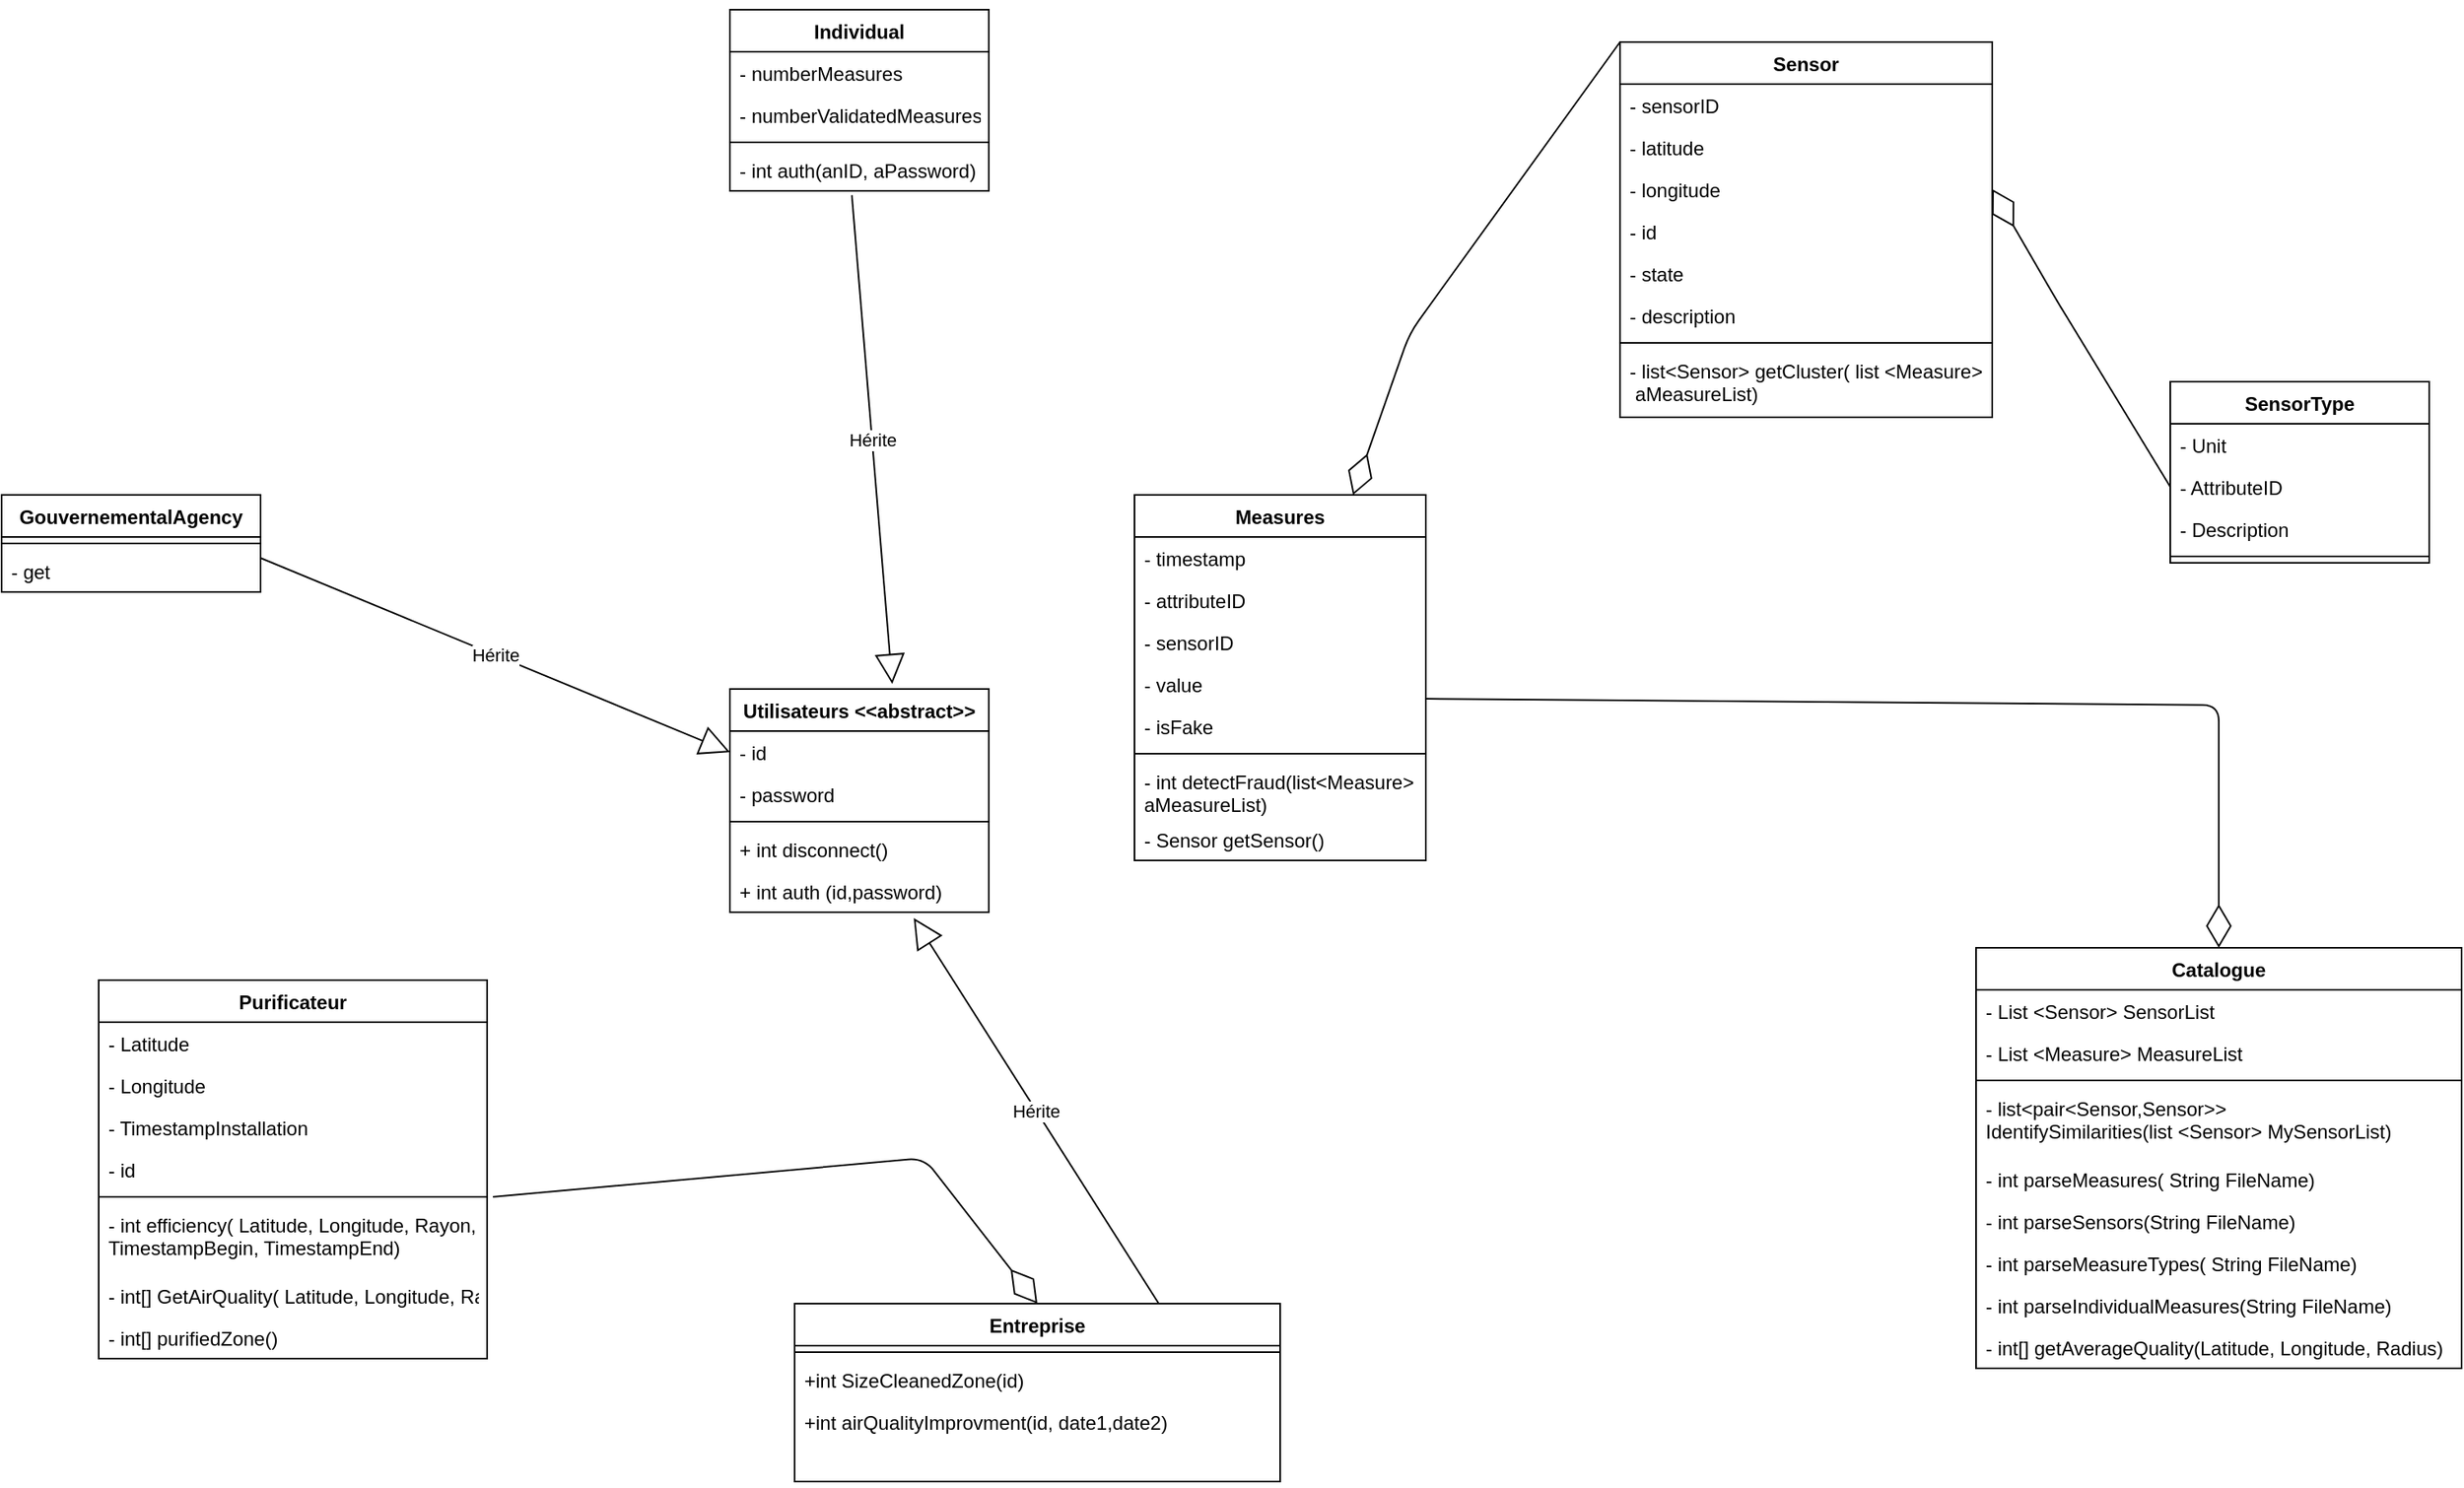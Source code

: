 <mxfile version="12.9.14" type="google"><diagram id="bp_eitCKqnHdiubPb1Dc" name="Page-1"><mxGraphModel dx="1577" dy="985" grid="1" gridSize="10" guides="1" tooltips="1" connect="1" arrows="1" fold="1" page="1" pageScale="1" pageWidth="827" pageHeight="1169" math="0" shadow="0"><root><mxCell id="0"/><mxCell id="1" parent="0"/><mxCell id="YsjF_TNWnnXcdSiu7Til-5" value="GouvernementalAgency" style="swimlane;fontStyle=1;align=center;verticalAlign=top;childLayout=stackLayout;horizontal=1;startSize=26;horizontalStack=0;resizeParent=1;resizeParentMax=0;resizeLast=0;collapsible=1;marginBottom=0;" parent="1" vertex="1"><mxGeometry x="10" y="340" width="160" height="60" as="geometry"/></mxCell><mxCell id="YsjF_TNWnnXcdSiu7Til-7" value="" style="line;strokeWidth=1;fillColor=none;align=left;verticalAlign=middle;spacingTop=-1;spacingLeft=3;spacingRight=3;rotatable=0;labelPosition=right;points=[];portConstraint=eastwest;" parent="YsjF_TNWnnXcdSiu7Til-5" vertex="1"><mxGeometry y="26" width="160" height="8" as="geometry"/></mxCell><mxCell id="YsjF_TNWnnXcdSiu7Til-8" value="- get" style="text;strokeColor=none;fillColor=none;align=left;verticalAlign=top;spacingLeft=4;spacingRight=4;overflow=hidden;rotatable=0;points=[[0,0.5],[1,0.5]];portConstraint=eastwest;" parent="YsjF_TNWnnXcdSiu7Til-5" vertex="1"><mxGeometry y="34" width="160" height="26" as="geometry"/></mxCell><mxCell id="YsjF_TNWnnXcdSiu7Til-17" value="Sensor" style="swimlane;fontStyle=1;align=center;verticalAlign=top;childLayout=stackLayout;horizontal=1;startSize=26;horizontalStack=0;resizeParent=1;resizeParentMax=0;resizeLast=0;collapsible=1;marginBottom=0;" parent="1" vertex="1"><mxGeometry x="1010" y="60" width="230" height="232" as="geometry"/></mxCell><mxCell id="YsjF_TNWnnXcdSiu7Til-34" value="- sensorID" style="text;strokeColor=none;fillColor=none;align=left;verticalAlign=top;spacingLeft=4;spacingRight=4;overflow=hidden;rotatable=0;points=[[0,0.5],[1,0.5]];portConstraint=eastwest;" parent="YsjF_TNWnnXcdSiu7Til-17" vertex="1"><mxGeometry y="26" width="230" height="26" as="geometry"/></mxCell><mxCell id="YsjF_TNWnnXcdSiu7Til-18" value="- latitude" style="text;strokeColor=none;fillColor=none;align=left;verticalAlign=top;spacingLeft=4;spacingRight=4;overflow=hidden;rotatable=0;points=[[0,0.5],[1,0.5]];portConstraint=eastwest;" parent="YsjF_TNWnnXcdSiu7Til-17" vertex="1"><mxGeometry y="52" width="230" height="26" as="geometry"/></mxCell><mxCell id="YsjF_TNWnnXcdSiu7Til-35" value="- longitude" style="text;strokeColor=none;fillColor=none;align=left;verticalAlign=top;spacingLeft=4;spacingRight=4;overflow=hidden;rotatable=0;points=[[0,0.5],[1,0.5]];portConstraint=eastwest;" parent="YsjF_TNWnnXcdSiu7Til-17" vertex="1"><mxGeometry y="78" width="230" height="26" as="geometry"/></mxCell><mxCell id="W8MEau5HOGSzYhjXshuA-9" value="- id" style="text;strokeColor=none;fillColor=none;align=left;verticalAlign=top;spacingLeft=4;spacingRight=4;overflow=hidden;rotatable=0;points=[[0,0.5],[1,0.5]];portConstraint=eastwest;" vertex="1" parent="YsjF_TNWnnXcdSiu7Til-17"><mxGeometry y="104" width="230" height="26" as="geometry"/></mxCell><mxCell id="W8MEau5HOGSzYhjXshuA-10" value="- state" style="text;strokeColor=none;fillColor=none;align=left;verticalAlign=top;spacingLeft=4;spacingRight=4;overflow=hidden;rotatable=0;points=[[0,0.5],[1,0.5]];portConstraint=eastwest;" vertex="1" parent="YsjF_TNWnnXcdSiu7Til-17"><mxGeometry y="130" width="230" height="26" as="geometry"/></mxCell><mxCell id="YsjF_TNWnnXcdSiu7Til-36" value="- description" style="text;strokeColor=none;fillColor=none;align=left;verticalAlign=top;spacingLeft=4;spacingRight=4;overflow=hidden;rotatable=0;points=[[0,0.5],[1,0.5]];portConstraint=eastwest;" parent="YsjF_TNWnnXcdSiu7Til-17" vertex="1"><mxGeometry y="156" width="230" height="26" as="geometry"/></mxCell><mxCell id="YsjF_TNWnnXcdSiu7Til-19" value="" style="line;strokeWidth=1;fillColor=none;align=left;verticalAlign=middle;spacingTop=-1;spacingLeft=3;spacingRight=3;rotatable=0;labelPosition=right;points=[];portConstraint=eastwest;" parent="YsjF_TNWnnXcdSiu7Til-17" vertex="1"><mxGeometry y="182" width="230" height="8" as="geometry"/></mxCell><mxCell id="YsjF_TNWnnXcdSiu7Til-20" value="- list&lt;Sensor&gt; getCluster( list &lt;Measure&gt;&#10; aMeasureList)" style="text;strokeColor=none;fillColor=none;align=left;verticalAlign=top;spacingLeft=4;spacingRight=4;overflow=hidden;rotatable=0;points=[[0,0.5],[1,0.5]];portConstraint=eastwest;" parent="YsjF_TNWnnXcdSiu7Til-17" vertex="1"><mxGeometry y="190" width="230" height="42" as="geometry"/></mxCell><mxCell id="YsjF_TNWnnXcdSiu7Til-9" value="Purificateur" style="swimlane;fontStyle=1;align=center;verticalAlign=top;childLayout=stackLayout;horizontal=1;startSize=26;horizontalStack=0;resizeParent=1;resizeParentMax=0;resizeLast=0;collapsible=1;marginBottom=0;" parent="1" vertex="1"><mxGeometry x="70" y="640" width="240" height="234" as="geometry"/></mxCell><mxCell id="YsjF_TNWnnXcdSiu7Til-10" value="- Latitude" style="text;strokeColor=none;fillColor=none;align=left;verticalAlign=top;spacingLeft=4;spacingRight=4;overflow=hidden;rotatable=0;points=[[0,0.5],[1,0.5]];portConstraint=eastwest;" parent="YsjF_TNWnnXcdSiu7Til-9" vertex="1"><mxGeometry y="26" width="240" height="26" as="geometry"/></mxCell><mxCell id="YsjF_TNWnnXcdSiu7Til-48" value="- Longitude" style="text;strokeColor=none;fillColor=none;align=left;verticalAlign=top;spacingLeft=4;spacingRight=4;overflow=hidden;rotatable=0;points=[[0,0.5],[1,0.5]];portConstraint=eastwest;" parent="YsjF_TNWnnXcdSiu7Til-9" vertex="1"><mxGeometry y="52" width="240" height="26" as="geometry"/></mxCell><mxCell id="wRNCiJUrZdEXq9B-wBUc-8" value="- TimestampInstallation" style="text;strokeColor=none;fillColor=none;align=left;verticalAlign=top;spacingLeft=4;spacingRight=4;overflow=hidden;rotatable=0;points=[[0,0.5],[1,0.5]];portConstraint=eastwest;" parent="YsjF_TNWnnXcdSiu7Til-9" vertex="1"><mxGeometry y="78" width="240" height="26" as="geometry"/></mxCell><mxCell id="W8MEau5HOGSzYhjXshuA-1" value="- id " style="text;strokeColor=none;fillColor=none;align=left;verticalAlign=top;spacingLeft=4;spacingRight=4;overflow=hidden;rotatable=0;points=[[0,0.5],[1,0.5]];portConstraint=eastwest;" vertex="1" parent="YsjF_TNWnnXcdSiu7Til-9"><mxGeometry y="104" width="240" height="26" as="geometry"/></mxCell><mxCell id="YsjF_TNWnnXcdSiu7Til-11" value="" style="line;strokeWidth=1;fillColor=none;align=left;verticalAlign=middle;spacingTop=-1;spacingLeft=3;spacingRight=3;rotatable=0;labelPosition=right;points=[];portConstraint=eastwest;" parent="YsjF_TNWnnXcdSiu7Til-9" vertex="1"><mxGeometry y="130" width="240" height="8" as="geometry"/></mxCell><mxCell id="YsjF_TNWnnXcdSiu7Til-12" value="- int efficiency( Latitude, Longitude, Rayon, &#10;TimestampBegin, TimestampEnd)" style="text;strokeColor=none;fillColor=none;align=left;verticalAlign=top;spacingLeft=4;spacingRight=4;overflow=hidden;rotatable=0;points=[[0,0.5],[1,0.5]];portConstraint=eastwest;" parent="YsjF_TNWnnXcdSiu7Til-9" vertex="1"><mxGeometry y="138" width="240" height="44" as="geometry"/></mxCell><mxCell id="YsjF_TNWnnXcdSiu7Til-61" value="- int[] GetAirQuality( Latitude, Longitude, Radius)" style="text;strokeColor=none;fillColor=none;align=left;verticalAlign=top;spacingLeft=4;spacingRight=4;overflow=hidden;rotatable=0;points=[[0,0.5],[1,0.5]];portConstraint=eastwest;" parent="YsjF_TNWnnXcdSiu7Til-9" vertex="1"><mxGeometry y="182" width="240" height="26" as="geometry"/></mxCell><mxCell id="wRNCiJUrZdEXq9B-wBUc-7" value="- int[] purifiedZone()" style="text;strokeColor=none;fillColor=none;align=left;verticalAlign=top;spacingLeft=4;spacingRight=4;overflow=hidden;rotatable=0;points=[[0,0.5],[1,0.5]];portConstraint=eastwest;" parent="YsjF_TNWnnXcdSiu7Til-9" vertex="1"><mxGeometry y="208" width="240" height="26" as="geometry"/></mxCell><mxCell id="YsjF_TNWnnXcdSiu7Til-27" value="Measures" style="swimlane;fontStyle=1;align=center;verticalAlign=top;childLayout=stackLayout;horizontal=1;startSize=26;horizontalStack=0;resizeParent=1;resizeParentMax=0;resizeLast=0;collapsible=1;marginBottom=0;" parent="1" vertex="1"><mxGeometry x="710" y="340" width="180" height="226" as="geometry"/></mxCell><mxCell id="YsjF_TNWnnXcdSiu7Til-31" value="- timestamp" style="text;strokeColor=none;fillColor=none;align=left;verticalAlign=top;spacingLeft=4;spacingRight=4;overflow=hidden;rotatable=0;points=[[0,0.5],[1,0.5]];portConstraint=eastwest;" parent="YsjF_TNWnnXcdSiu7Til-27" vertex="1"><mxGeometry y="26" width="180" height="26" as="geometry"/></mxCell><mxCell id="YsjF_TNWnnXcdSiu7Til-32" value="- attributeID" style="text;strokeColor=none;fillColor=none;align=left;verticalAlign=top;spacingLeft=4;spacingRight=4;overflow=hidden;rotatable=0;points=[[0,0.5],[1,0.5]];portConstraint=eastwest;" parent="YsjF_TNWnnXcdSiu7Til-27" vertex="1"><mxGeometry y="52" width="180" height="26" as="geometry"/></mxCell><mxCell id="YsjF_TNWnnXcdSiu7Til-28" value="- sensorID" style="text;strokeColor=none;fillColor=none;align=left;verticalAlign=top;spacingLeft=4;spacingRight=4;overflow=hidden;rotatable=0;points=[[0,0.5],[1,0.5]];portConstraint=eastwest;" parent="YsjF_TNWnnXcdSiu7Til-27" vertex="1"><mxGeometry y="78" width="180" height="26" as="geometry"/></mxCell><mxCell id="YsjF_TNWnnXcdSiu7Til-33" value="- value" style="text;strokeColor=none;fillColor=none;align=left;verticalAlign=top;spacingLeft=4;spacingRight=4;overflow=hidden;rotatable=0;points=[[0,0.5],[1,0.5]];portConstraint=eastwest;" parent="YsjF_TNWnnXcdSiu7Til-27" vertex="1"><mxGeometry y="104" width="180" height="26" as="geometry"/></mxCell><mxCell id="YsjF_TNWnnXcdSiu7Til-62" value="- isFake" style="text;strokeColor=none;fillColor=none;align=left;verticalAlign=top;spacingLeft=4;spacingRight=4;overflow=hidden;rotatable=0;points=[[0,0.5],[1,0.5]];portConstraint=eastwest;" parent="YsjF_TNWnnXcdSiu7Til-27" vertex="1"><mxGeometry y="130" width="180" height="26" as="geometry"/></mxCell><mxCell id="YsjF_TNWnnXcdSiu7Til-29" value="" style="line;strokeWidth=1;fillColor=none;align=left;verticalAlign=middle;spacingTop=-1;spacingLeft=3;spacingRight=3;rotatable=0;labelPosition=right;points=[];portConstraint=eastwest;" parent="YsjF_TNWnnXcdSiu7Til-27" vertex="1"><mxGeometry y="156" width="180" height="8" as="geometry"/></mxCell><mxCell id="YsjF_TNWnnXcdSiu7Til-30" value="- int detectFraud(list&lt;Measure&gt;&#10;aMeasureList)" style="text;strokeColor=none;fillColor=none;align=left;verticalAlign=top;spacingLeft=4;spacingRight=4;overflow=hidden;rotatable=0;points=[[0,0.5],[1,0.5]];portConstraint=eastwest;" parent="YsjF_TNWnnXcdSiu7Til-27" vertex="1"><mxGeometry y="164" width="180" height="36" as="geometry"/></mxCell><mxCell id="wRNCiJUrZdEXq9B-wBUc-11" value="- Sensor getSensor()" style="text;strokeColor=none;fillColor=none;align=left;verticalAlign=top;spacingLeft=4;spacingRight=4;overflow=hidden;rotatable=0;points=[[0,0.5],[1,0.5]];portConstraint=eastwest;" parent="YsjF_TNWnnXcdSiu7Til-27" vertex="1"><mxGeometry y="200" width="180" height="26" as="geometry"/></mxCell><mxCell id="YsjF_TNWnnXcdSiu7Til-52" value="Catalogue" style="swimlane;fontStyle=1;align=center;verticalAlign=top;childLayout=stackLayout;horizontal=1;startSize=26;horizontalStack=0;resizeParent=1;resizeParentMax=0;resizeLast=0;collapsible=1;marginBottom=0;" parent="1" vertex="1"><mxGeometry x="1230" y="620" width="300" height="260" as="geometry"/></mxCell><mxCell id="YsjF_TNWnnXcdSiu7Til-60" value="- List &lt;Sensor&gt; SensorList" style="text;strokeColor=none;fillColor=none;align=left;verticalAlign=top;spacingLeft=4;spacingRight=4;overflow=hidden;rotatable=0;points=[[0,0.5],[1,0.5]];portConstraint=eastwest;" parent="YsjF_TNWnnXcdSiu7Til-52" vertex="1"><mxGeometry y="26" width="300" height="26" as="geometry"/></mxCell><mxCell id="YsjF_TNWnnXcdSiu7Til-59" value="- List &lt;Measure&gt; MeasureList" style="text;strokeColor=none;fillColor=none;align=left;verticalAlign=top;spacingLeft=4;spacingRight=4;overflow=hidden;rotatable=0;points=[[0,0.5],[1,0.5]];portConstraint=eastwest;" parent="YsjF_TNWnnXcdSiu7Til-52" vertex="1"><mxGeometry y="52" width="300" height="26" as="geometry"/></mxCell><mxCell id="YsjF_TNWnnXcdSiu7Til-54" value="" style="line;strokeWidth=1;fillColor=none;align=left;verticalAlign=middle;spacingTop=-1;spacingLeft=3;spacingRight=3;rotatable=0;labelPosition=right;points=[];portConstraint=eastwest;" parent="YsjF_TNWnnXcdSiu7Til-52" vertex="1"><mxGeometry y="78" width="300" height="8" as="geometry"/></mxCell><mxCell id="YsjF_TNWnnXcdSiu7Til-56" value="- list&lt;pair&lt;Sensor,Sensor&gt;&gt; &#10;IdentifySimilarities(list &lt;Sensor&gt; MySensorList)&#10;" style="text;strokeColor=none;fillColor=none;align=left;verticalAlign=top;spacingLeft=4;spacingRight=4;overflow=hidden;rotatable=0;points=[[0,0.5],[1,0.5]];portConstraint=eastwest;" parent="YsjF_TNWnnXcdSiu7Til-52" vertex="1"><mxGeometry y="86" width="300" height="44" as="geometry"/></mxCell><mxCell id="wRNCiJUrZdEXq9B-wBUc-2" value="- int parseMeasures( String FileName)" style="text;strokeColor=none;fillColor=none;align=left;verticalAlign=top;spacingLeft=4;spacingRight=4;overflow=hidden;rotatable=0;points=[[0,0.5],[1,0.5]];portConstraint=eastwest;" parent="YsjF_TNWnnXcdSiu7Til-52" vertex="1"><mxGeometry y="130" width="300" height="26" as="geometry"/></mxCell><mxCell id="wRNCiJUrZdEXq9B-wBUc-1" value="- int parseSensors(String FileName)" style="text;strokeColor=none;fillColor=none;align=left;verticalAlign=top;spacingLeft=4;spacingRight=4;overflow=hidden;rotatable=0;points=[[0,0.5],[1,0.5]];portConstraint=eastwest;" parent="YsjF_TNWnnXcdSiu7Til-52" vertex="1"><mxGeometry y="156" width="300" height="26" as="geometry"/></mxCell><mxCell id="wRNCiJUrZdEXq9B-wBUc-3" value="- int parseMeasureTypes( String FileName)" style="text;strokeColor=none;fillColor=none;align=left;verticalAlign=top;spacingLeft=4;spacingRight=4;overflow=hidden;rotatable=0;points=[[0,0.5],[1,0.5]];portConstraint=eastwest;" parent="YsjF_TNWnnXcdSiu7Til-52" vertex="1"><mxGeometry y="182" width="300" height="26" as="geometry"/></mxCell><mxCell id="wRNCiJUrZdEXq9B-wBUc-4" value="- int parseIndividualMeasures(String FileName)" style="text;strokeColor=none;fillColor=none;align=left;verticalAlign=top;spacingLeft=4;spacingRight=4;overflow=hidden;rotatable=0;points=[[0,0.5],[1,0.5]];portConstraint=eastwest;" parent="YsjF_TNWnnXcdSiu7Til-52" vertex="1"><mxGeometry y="208" width="300" height="26" as="geometry"/></mxCell><mxCell id="wRNCiJUrZdEXq9B-wBUc-10" value="- int[] getAverageQuality(Latitude, Longitude, Radius)" style="text;strokeColor=none;fillColor=none;align=left;verticalAlign=top;spacingLeft=4;spacingRight=4;overflow=hidden;rotatable=0;points=[[0,0.5],[1,0.5]];portConstraint=eastwest;" parent="YsjF_TNWnnXcdSiu7Til-52" vertex="1"><mxGeometry y="234" width="300" height="26" as="geometry"/></mxCell><mxCell id="YsjF_TNWnnXcdSiu7Til-37" value="SensorType" style="swimlane;fontStyle=1;align=center;verticalAlign=top;childLayout=stackLayout;horizontal=1;startSize=26;horizontalStack=0;resizeParent=1;resizeParentMax=0;resizeLast=0;collapsible=1;marginBottom=0;" parent="1" vertex="1"><mxGeometry x="1350" y="270" width="160" height="112" as="geometry"/></mxCell><mxCell id="YsjF_TNWnnXcdSiu7Til-41" value="- Unit" style="text;strokeColor=none;fillColor=none;align=left;verticalAlign=top;spacingLeft=4;spacingRight=4;overflow=hidden;rotatable=0;points=[[0,0.5],[1,0.5]];portConstraint=eastwest;" parent="YsjF_TNWnnXcdSiu7Til-37" vertex="1"><mxGeometry y="26" width="160" height="26" as="geometry"/></mxCell><mxCell id="YsjF_TNWnnXcdSiu7Til-38" value="- AttributeID" style="text;strokeColor=none;fillColor=none;align=left;verticalAlign=top;spacingLeft=4;spacingRight=4;overflow=hidden;rotatable=0;points=[[0,0.5],[1,0.5]];portConstraint=eastwest;" parent="YsjF_TNWnnXcdSiu7Til-37" vertex="1"><mxGeometry y="52" width="160" height="26" as="geometry"/></mxCell><mxCell id="YsjF_TNWnnXcdSiu7Til-42" value="- Description" style="text;strokeColor=none;fillColor=none;align=left;verticalAlign=top;spacingLeft=4;spacingRight=4;overflow=hidden;rotatable=0;points=[[0,0.5],[1,0.5]];portConstraint=eastwest;" parent="YsjF_TNWnnXcdSiu7Til-37" vertex="1"><mxGeometry y="78" width="160" height="26" as="geometry"/></mxCell><mxCell id="YsjF_TNWnnXcdSiu7Til-39" value="" style="line;strokeWidth=1;fillColor=none;align=left;verticalAlign=middle;spacingTop=-1;spacingLeft=3;spacingRight=3;rotatable=0;labelPosition=right;points=[];portConstraint=eastwest;" parent="YsjF_TNWnnXcdSiu7Til-37" vertex="1"><mxGeometry y="104" width="160" height="8" as="geometry"/></mxCell><mxCell id="dYyR06qIS0QYPmb-mA0--11" value="Entreprise" style="swimlane;fontStyle=1;align=center;verticalAlign=top;childLayout=stackLayout;horizontal=1;startSize=26;horizontalStack=0;resizeParent=1;resizeParentMax=0;resizeLast=0;collapsible=1;marginBottom=0;" parent="1" vertex="1"><mxGeometry x="500" y="840" width="300" height="110" as="geometry"/></mxCell><mxCell id="dYyR06qIS0QYPmb-mA0--13" value="" style="line;strokeWidth=1;fillColor=none;align=left;verticalAlign=middle;spacingTop=-1;spacingLeft=3;spacingRight=3;rotatable=0;labelPosition=right;points=[];portConstraint=eastwest;" parent="dYyR06qIS0QYPmb-mA0--11" vertex="1"><mxGeometry y="26" width="300" height="8" as="geometry"/></mxCell><mxCell id="dYyR06qIS0QYPmb-mA0--14" value="+int SizeCleanedZone(id) " style="text;strokeColor=none;fillColor=none;align=left;verticalAlign=top;spacingLeft=4;spacingRight=4;overflow=hidden;rotatable=0;points=[[0,0.5],[1,0.5]];portConstraint=eastwest;" parent="dYyR06qIS0QYPmb-mA0--11" vertex="1"><mxGeometry y="34" width="300" height="26" as="geometry"/></mxCell><mxCell id="W8MEau5HOGSzYhjXshuA-3" value="+int airQualityImprovment(id, date1,date2)" style="text;strokeColor=none;fillColor=none;align=left;verticalAlign=top;spacingLeft=4;spacingRight=4;overflow=hidden;rotatable=0;points=[[0,0.5],[1,0.5]];portConstraint=eastwest;" vertex="1" parent="dYyR06qIS0QYPmb-mA0--11"><mxGeometry y="60" width="300" height="50" as="geometry"/></mxCell><mxCell id="dYyR06qIS0QYPmb-mA0--19" value="" style="endArrow=diamondThin;endFill=0;endSize=24;html=1;exitX=1.015;exitY=-0.091;exitDx=0;exitDy=0;exitPerimeter=0;entryX=0.5;entryY=0;entryDx=0;entryDy=0;" parent="1" source="YsjF_TNWnnXcdSiu7Til-12" target="dYyR06qIS0QYPmb-mA0--11" edge="1"><mxGeometry width="160" relative="1" as="geometry"><mxPoint x="380" y="750" as="sourcePoint"/><mxPoint x="540" y="750" as="targetPoint"/><Array as="points"><mxPoint x="580" y="750"/></Array></mxGeometry></mxCell><mxCell id="dYyR06qIS0QYPmb-mA0--10" value="" style="endArrow=diamondThin;endFill=0;endSize=24;html=1;entryX=0.5;entryY=0;entryDx=0;entryDy=0;" parent="1" target="YsjF_TNWnnXcdSiu7Til-52" edge="1"><mxGeometry width="160" relative="1" as="geometry"><mxPoint x="890" y="466" as="sourcePoint"/><mxPoint x="907" y="780.0" as="targetPoint"/><Array as="points"><mxPoint x="1380" y="470"/></Array></mxGeometry></mxCell><mxCell id="dYyR06qIS0QYPmb-mA0--20" value="" style="endArrow=diamondThin;endFill=0;endSize=24;html=1;entryX=0.75;entryY=0;entryDx=0;entryDy=0;exitX=0;exitY=0;exitDx=0;exitDy=0;" parent="1" source="YsjF_TNWnnXcdSiu7Til-17" target="YsjF_TNWnnXcdSiu7Til-27" edge="1"><mxGeometry width="160" relative="1" as="geometry"><mxPoint x="850" y="50" as="sourcePoint"/><mxPoint x="917" y="790.0" as="targetPoint"/><Array as="points"><mxPoint x="880" y="240"/></Array></mxGeometry></mxCell><mxCell id="dYyR06qIS0QYPmb-mA0--21" value="" style="endArrow=diamondThin;endFill=0;endSize=24;html=1;entryX=1;entryY=0.5;entryDx=0;entryDy=0;exitX=0;exitY=0.5;exitDx=0;exitDy=0;" parent="1" source="YsjF_TNWnnXcdSiu7Til-38" target="YsjF_TNWnnXcdSiu7Til-35" edge="1"><mxGeometry width="160" relative="1" as="geometry"><mxPoint x="1090" y="270" as="sourcePoint"/><mxPoint x="1107" y="584.0" as="targetPoint"/><Array as="points"><mxPoint x="1280" y="220"/></Array></mxGeometry></mxCell><mxCell id="dYyR06qIS0QYPmb-mA0--15" value="Utilisateurs &lt;&lt;abstract&gt;&gt;" style="swimlane;fontStyle=1;align=center;verticalAlign=top;childLayout=stackLayout;horizontal=1;startSize=26;horizontalStack=0;resizeParent=1;resizeParentMax=0;resizeLast=0;collapsible=1;marginBottom=0;" parent="1" vertex="1"><mxGeometry x="460" y="460" width="160" height="138" as="geometry"/></mxCell><mxCell id="dYyR06qIS0QYPmb-mA0--31" value="- id&#10;" style="text;strokeColor=none;fillColor=none;align=left;verticalAlign=top;spacingLeft=4;spacingRight=4;overflow=hidden;rotatable=0;points=[[0,0.5],[1,0.5]];portConstraint=eastwest;" parent="dYyR06qIS0QYPmb-mA0--15" vertex="1"><mxGeometry y="26" width="160" height="26" as="geometry"/></mxCell><mxCell id="dYyR06qIS0QYPmb-mA0--32" value="- password" style="text;strokeColor=none;fillColor=none;align=left;verticalAlign=top;spacingLeft=4;spacingRight=4;overflow=hidden;rotatable=0;points=[[0,0.5],[1,0.5]];portConstraint=eastwest;" parent="dYyR06qIS0QYPmb-mA0--15" vertex="1"><mxGeometry y="52" width="160" height="26" as="geometry"/></mxCell><mxCell id="dYyR06qIS0QYPmb-mA0--17" value="" style="line;strokeWidth=1;fillColor=none;align=left;verticalAlign=middle;spacingTop=-1;spacingLeft=3;spacingRight=3;rotatable=0;labelPosition=right;points=[];portConstraint=eastwest;" parent="dYyR06qIS0QYPmb-mA0--15" vertex="1"><mxGeometry y="78" width="160" height="8" as="geometry"/></mxCell><mxCell id="dYyR06qIS0QYPmb-mA0--33" value="+ int disconnect()" style="text;strokeColor=none;fillColor=none;align=left;verticalAlign=top;spacingLeft=4;spacingRight=4;overflow=hidden;rotatable=0;points=[[0,0.5],[1,0.5]];portConstraint=eastwest;" parent="dYyR06qIS0QYPmb-mA0--15" vertex="1"><mxGeometry y="86" width="160" height="26" as="geometry"/></mxCell><mxCell id="dYyR06qIS0QYPmb-mA0--18" value="+ int auth (id,password)" style="text;strokeColor=none;fillColor=none;align=left;verticalAlign=top;spacingLeft=4;spacingRight=4;overflow=hidden;rotatable=0;points=[[0,0.5],[1,0.5]];portConstraint=eastwest;" parent="dYyR06qIS0QYPmb-mA0--15" vertex="1"><mxGeometry y="112" width="160" height="26" as="geometry"/></mxCell><mxCell id="dYyR06qIS0QYPmb-mA0--22" value="Hérite" style="endArrow=block;endSize=16;endFill=0;html=1;exitX=0.75;exitY=0;exitDx=0;exitDy=0;entryX=0.71;entryY=1.141;entryDx=0;entryDy=0;entryPerimeter=0;" parent="1" source="dYyR06qIS0QYPmb-mA0--11" target="dYyR06qIS0QYPmb-mA0--18" edge="1"><mxGeometry width="160" relative="1" as="geometry"><mxPoint x="770" y="490" as="sourcePoint"/><mxPoint x="930" y="490" as="targetPoint"/><Array as="points"/></mxGeometry></mxCell><mxCell id="YsjF_TNWnnXcdSiu7Til-13" value="Individual" style="swimlane;fontStyle=1;align=center;verticalAlign=top;childLayout=stackLayout;horizontal=1;startSize=26;horizontalStack=0;resizeParent=1;resizeParentMax=0;resizeLast=0;collapsible=1;marginBottom=0;" parent="1" vertex="1"><mxGeometry x="460" y="40" width="160" height="112" as="geometry"/></mxCell><mxCell id="YsjF_TNWnnXcdSiu7Til-44" value="- numberMeasures" style="text;strokeColor=none;fillColor=none;align=left;verticalAlign=top;spacingLeft=4;spacingRight=4;overflow=hidden;rotatable=0;points=[[0,0.5],[1,0.5]];portConstraint=eastwest;" parent="YsjF_TNWnnXcdSiu7Til-13" vertex="1"><mxGeometry y="26" width="160" height="26" as="geometry"/></mxCell><mxCell id="YsjF_TNWnnXcdSiu7Til-45" value="- numberValidatedMeasures" style="text;strokeColor=none;fillColor=none;align=left;verticalAlign=top;spacingLeft=4;spacingRight=4;overflow=hidden;rotatable=0;points=[[0,0.5],[1,0.5]];portConstraint=eastwest;" parent="YsjF_TNWnnXcdSiu7Til-13" vertex="1"><mxGeometry y="52" width="160" height="26" as="geometry"/></mxCell><mxCell id="YsjF_TNWnnXcdSiu7Til-15" value="" style="line;strokeWidth=1;fillColor=none;align=left;verticalAlign=middle;spacingTop=-1;spacingLeft=3;spacingRight=3;rotatable=0;labelPosition=right;points=[];portConstraint=eastwest;" parent="YsjF_TNWnnXcdSiu7Til-13" vertex="1"><mxGeometry y="78" width="160" height="8" as="geometry"/></mxCell><mxCell id="wRNCiJUrZdEXq9B-wBUc-5" value="- int auth(anID, aPassword)" style="text;strokeColor=none;fillColor=none;align=left;verticalAlign=top;spacingLeft=4;spacingRight=4;overflow=hidden;rotatable=0;points=[[0,0.5],[1,0.5]];portConstraint=eastwest;" parent="YsjF_TNWnnXcdSiu7Til-13" vertex="1"><mxGeometry y="86" width="160" height="26" as="geometry"/></mxCell><mxCell id="dYyR06qIS0QYPmb-mA0--23" value="Hérite" style="endArrow=block;endSize=16;endFill=0;html=1;exitX=0.471;exitY=1.103;exitDx=0;exitDy=0;entryX=0.627;entryY=-0.023;entryDx=0;entryDy=0;entryPerimeter=0;exitPerimeter=0;" parent="1" source="wRNCiJUrZdEXq9B-wBUc-5" target="dYyR06qIS0QYPmb-mA0--15" edge="1"><mxGeometry width="160" relative="1" as="geometry"><mxPoint x="538.72" y="208.342" as="sourcePoint"/><mxPoint x="290.0" y="109.996" as="targetPoint"/><Array as="points"/></mxGeometry></mxCell><mxCell id="dYyR06qIS0QYPmb-mA0--24" value="Hérite" style="endArrow=block;endSize=16;endFill=0;html=1;exitX=1;exitY=0.5;exitDx=0;exitDy=0;entryX=0;entryY=0.5;entryDx=0;entryDy=0;" parent="1" edge="1"><mxGeometry width="160" relative="1" as="geometry"><mxPoint x="170.0" y="379" as="sourcePoint"/><mxPoint x="460" y="499" as="targetPoint"/><Array as="points"/></mxGeometry></mxCell></root></mxGraphModel></diagram></mxfile>